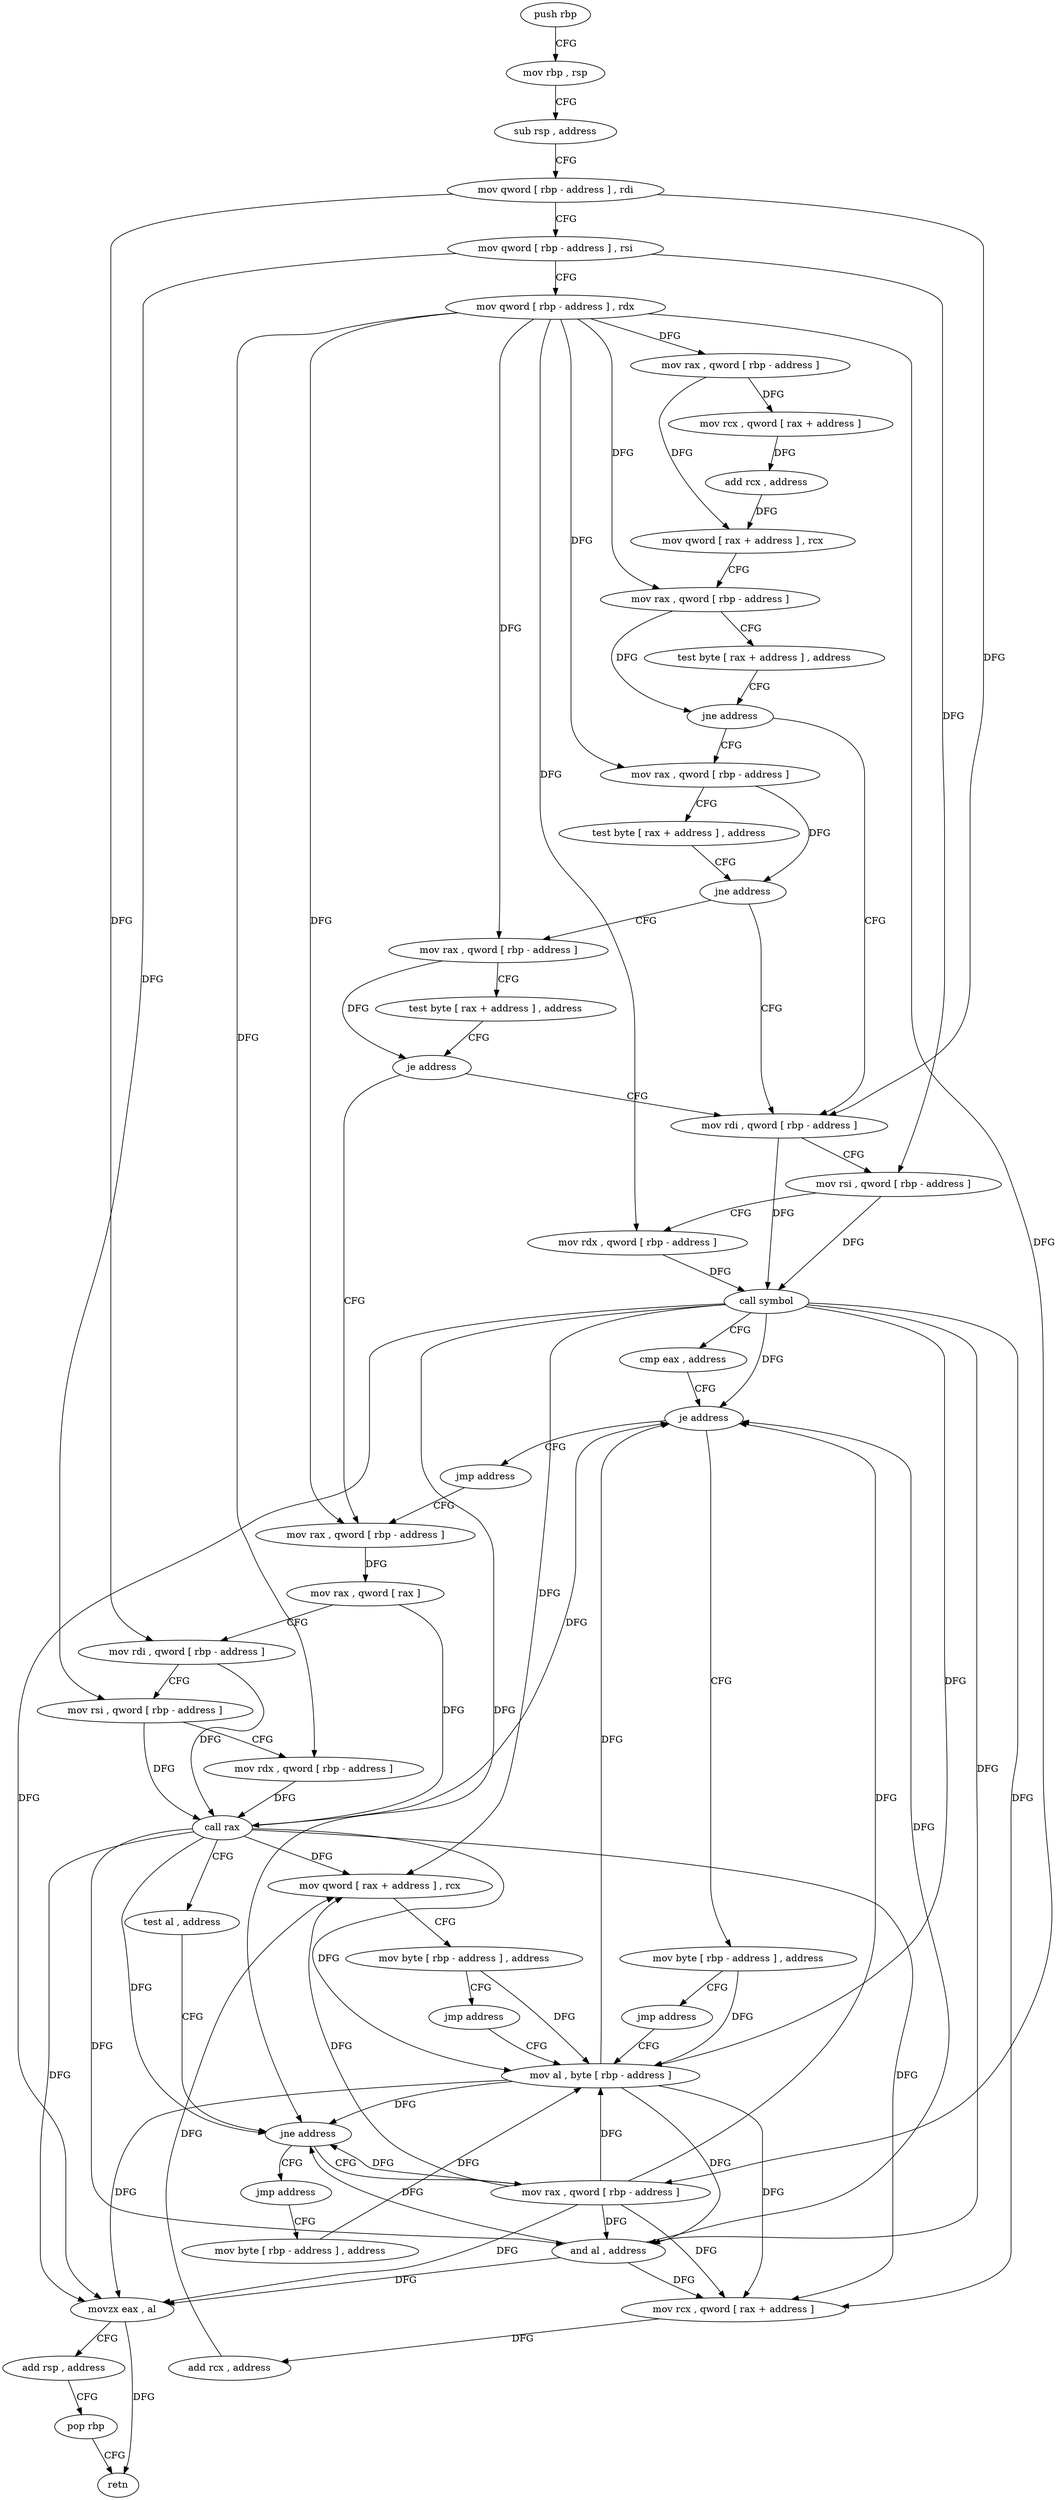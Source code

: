 digraph "func" {
"4248672" [label = "push rbp" ]
"4248673" [label = "mov rbp , rsp" ]
"4248676" [label = "sub rsp , address" ]
"4248680" [label = "mov qword [ rbp - address ] , rdi" ]
"4248684" [label = "mov qword [ rbp - address ] , rsi" ]
"4248688" [label = "mov qword [ rbp - address ] , rdx" ]
"4248692" [label = "mov rax , qword [ rbp - address ]" ]
"4248696" [label = "mov rcx , qword [ rax + address ]" ]
"4248703" [label = "add rcx , address" ]
"4248710" [label = "mov qword [ rax + address ] , rcx" ]
"4248717" [label = "mov rax , qword [ rbp - address ]" ]
"4248721" [label = "test byte [ rax + address ] , address" ]
"4248725" [label = "jne address" ]
"4248759" [label = "mov rdi , qword [ rbp - address ]" ]
"4248731" [label = "mov rax , qword [ rbp - address ]" ]
"4248763" [label = "mov rsi , qword [ rbp - address ]" ]
"4248767" [label = "mov rdx , qword [ rbp - address ]" ]
"4248771" [label = "call symbol" ]
"4248776" [label = "cmp eax , address" ]
"4248779" [label = "je address" ]
"4248794" [label = "jmp address" ]
"4248785" [label = "mov byte [ rbp - address ] , address" ]
"4248735" [label = "test byte [ rax + address ] , address" ]
"4248739" [label = "jne address" ]
"4248745" [label = "mov rax , qword [ rbp - address ]" ]
"4248799" [label = "mov rax , qword [ rbp - address ]" ]
"4248789" [label = "jmp address" ]
"4248871" [label = "mov al , byte [ rbp - address ]" ]
"4248749" [label = "test byte [ rax + address ] , address" ]
"4248753" [label = "je address" ]
"4248803" [label = "mov rax , qword [ rax ]" ]
"4248806" [label = "mov rdi , qword [ rbp - address ]" ]
"4248810" [label = "mov rsi , qword [ rbp - address ]" ]
"4248814" [label = "mov rdx , qword [ rbp - address ]" ]
"4248818" [label = "call rax" ]
"4248820" [label = "test al , address" ]
"4248822" [label = "jne address" ]
"4248833" [label = "mov rax , qword [ rbp - address ]" ]
"4248828" [label = "jmp address" ]
"4248874" [label = "and al , address" ]
"4248876" [label = "movzx eax , al" ]
"4248879" [label = "add rsp , address" ]
"4248883" [label = "pop rbp" ]
"4248884" [label = "retn" ]
"4248837" [label = "mov rcx , qword [ rax + address ]" ]
"4248844" [label = "add rcx , address" ]
"4248851" [label = "mov qword [ rax + address ] , rcx" ]
"4248858" [label = "mov byte [ rbp - address ] , address" ]
"4248862" [label = "jmp address" ]
"4248867" [label = "mov byte [ rbp - address ] , address" ]
"4248672" -> "4248673" [ label = "CFG" ]
"4248673" -> "4248676" [ label = "CFG" ]
"4248676" -> "4248680" [ label = "CFG" ]
"4248680" -> "4248684" [ label = "CFG" ]
"4248680" -> "4248759" [ label = "DFG" ]
"4248680" -> "4248806" [ label = "DFG" ]
"4248684" -> "4248688" [ label = "CFG" ]
"4248684" -> "4248763" [ label = "DFG" ]
"4248684" -> "4248810" [ label = "DFG" ]
"4248688" -> "4248692" [ label = "DFG" ]
"4248688" -> "4248717" [ label = "DFG" ]
"4248688" -> "4248767" [ label = "DFG" ]
"4248688" -> "4248731" [ label = "DFG" ]
"4248688" -> "4248745" [ label = "DFG" ]
"4248688" -> "4248799" [ label = "DFG" ]
"4248688" -> "4248814" [ label = "DFG" ]
"4248688" -> "4248833" [ label = "DFG" ]
"4248692" -> "4248696" [ label = "DFG" ]
"4248692" -> "4248710" [ label = "DFG" ]
"4248696" -> "4248703" [ label = "DFG" ]
"4248703" -> "4248710" [ label = "DFG" ]
"4248710" -> "4248717" [ label = "CFG" ]
"4248717" -> "4248721" [ label = "CFG" ]
"4248717" -> "4248725" [ label = "DFG" ]
"4248721" -> "4248725" [ label = "CFG" ]
"4248725" -> "4248759" [ label = "CFG" ]
"4248725" -> "4248731" [ label = "CFG" ]
"4248759" -> "4248763" [ label = "CFG" ]
"4248759" -> "4248771" [ label = "DFG" ]
"4248731" -> "4248735" [ label = "CFG" ]
"4248731" -> "4248739" [ label = "DFG" ]
"4248763" -> "4248767" [ label = "CFG" ]
"4248763" -> "4248771" [ label = "DFG" ]
"4248767" -> "4248771" [ label = "DFG" ]
"4248771" -> "4248776" [ label = "CFG" ]
"4248771" -> "4248779" [ label = "DFG" ]
"4248771" -> "4248822" [ label = "DFG" ]
"4248771" -> "4248871" [ label = "DFG" ]
"4248771" -> "4248874" [ label = "DFG" ]
"4248771" -> "4248876" [ label = "DFG" ]
"4248771" -> "4248837" [ label = "DFG" ]
"4248771" -> "4248851" [ label = "DFG" ]
"4248776" -> "4248779" [ label = "CFG" ]
"4248779" -> "4248794" [ label = "CFG" ]
"4248779" -> "4248785" [ label = "CFG" ]
"4248794" -> "4248799" [ label = "CFG" ]
"4248785" -> "4248789" [ label = "CFG" ]
"4248785" -> "4248871" [ label = "DFG" ]
"4248735" -> "4248739" [ label = "CFG" ]
"4248739" -> "4248759" [ label = "CFG" ]
"4248739" -> "4248745" [ label = "CFG" ]
"4248745" -> "4248749" [ label = "CFG" ]
"4248745" -> "4248753" [ label = "DFG" ]
"4248799" -> "4248803" [ label = "DFG" ]
"4248789" -> "4248871" [ label = "CFG" ]
"4248871" -> "4248874" [ label = "DFG" ]
"4248871" -> "4248779" [ label = "DFG" ]
"4248871" -> "4248822" [ label = "DFG" ]
"4248871" -> "4248876" [ label = "DFG" ]
"4248871" -> "4248837" [ label = "DFG" ]
"4248749" -> "4248753" [ label = "CFG" ]
"4248753" -> "4248799" [ label = "CFG" ]
"4248753" -> "4248759" [ label = "CFG" ]
"4248803" -> "4248806" [ label = "CFG" ]
"4248803" -> "4248818" [ label = "DFG" ]
"4248806" -> "4248810" [ label = "CFG" ]
"4248806" -> "4248818" [ label = "DFG" ]
"4248810" -> "4248814" [ label = "CFG" ]
"4248810" -> "4248818" [ label = "DFG" ]
"4248814" -> "4248818" [ label = "DFG" ]
"4248818" -> "4248820" [ label = "CFG" ]
"4248818" -> "4248779" [ label = "DFG" ]
"4248818" -> "4248822" [ label = "DFG" ]
"4248818" -> "4248871" [ label = "DFG" ]
"4248818" -> "4248874" [ label = "DFG" ]
"4248818" -> "4248876" [ label = "DFG" ]
"4248818" -> "4248837" [ label = "DFG" ]
"4248818" -> "4248851" [ label = "DFG" ]
"4248820" -> "4248822" [ label = "CFG" ]
"4248822" -> "4248833" [ label = "CFG" ]
"4248822" -> "4248828" [ label = "CFG" ]
"4248833" -> "4248837" [ label = "DFG" ]
"4248833" -> "4248779" [ label = "DFG" ]
"4248833" -> "4248822" [ label = "DFG" ]
"4248833" -> "4248874" [ label = "DFG" ]
"4248833" -> "4248876" [ label = "DFG" ]
"4248833" -> "4248871" [ label = "DFG" ]
"4248833" -> "4248851" [ label = "DFG" ]
"4248828" -> "4248867" [ label = "CFG" ]
"4248874" -> "4248876" [ label = "DFG" ]
"4248874" -> "4248779" [ label = "DFG" ]
"4248874" -> "4248822" [ label = "DFG" ]
"4248874" -> "4248837" [ label = "DFG" ]
"4248876" -> "4248879" [ label = "CFG" ]
"4248876" -> "4248884" [ label = "DFG" ]
"4248879" -> "4248883" [ label = "CFG" ]
"4248883" -> "4248884" [ label = "CFG" ]
"4248837" -> "4248844" [ label = "DFG" ]
"4248844" -> "4248851" [ label = "DFG" ]
"4248851" -> "4248858" [ label = "CFG" ]
"4248858" -> "4248862" [ label = "CFG" ]
"4248858" -> "4248871" [ label = "DFG" ]
"4248862" -> "4248871" [ label = "CFG" ]
"4248867" -> "4248871" [ label = "DFG" ]
}
